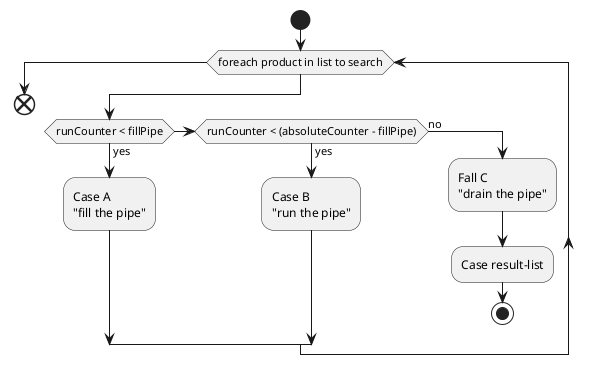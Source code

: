 @startuml "Simultanius search on LiteDb-Files"

    start
    while (foreach product in list to search)
        if (runCounter < fillPipe) then (yes)
            :Case A\n"fill the pipe";
        elseif (runCounter < (absoluteCounter - fillPipe)) then (yes)
            :Case B\n"run the pipe";
        else (no)
            :Fall C\n"drain the pipe";
            :Case result-list;
            stop
        endif
    endwhile
    end

@enduml
